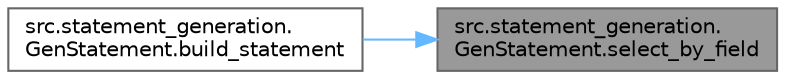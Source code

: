 digraph "src.statement_generation.GenStatement.select_by_field"
{
 // LATEX_PDF_SIZE
  bgcolor="transparent";
  edge [fontname=Helvetica,fontsize=10,labelfontname=Helvetica,labelfontsize=10];
  node [fontname=Helvetica,fontsize=10,shape=box,height=0.2,width=0.4];
  rankdir="RL";
  Node1 [id="Node000001",label="src.statement_generation.\lGenStatement.select_by_field",height=0.2,width=0.4,color="gray40", fillcolor="grey60", style="filled", fontcolor="black",tooltip=" "];
  Node1 -> Node2 [id="edge1_Node000001_Node000002",dir="back",color="steelblue1",style="solid",tooltip=" "];
  Node2 [id="Node000002",label="src.statement_generation.\lGenStatement.build_statement",height=0.2,width=0.4,color="grey40", fillcolor="white", style="filled",URL="$namespacesrc_1_1statement__generation_1_1_gen_statement.html#a1a861d728f26e33098255b31d6b9f383",tooltip=" "];
}

